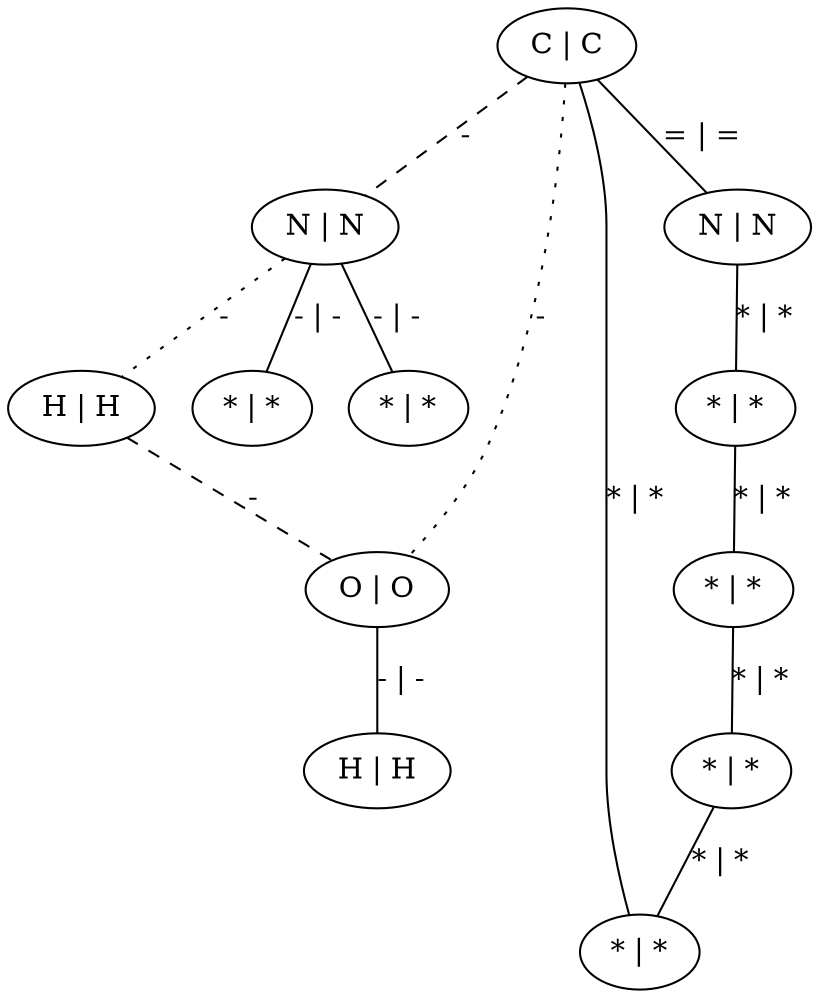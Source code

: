 graph G {
	0 [ label="C | C" ]
	1 [ label="N | N" ]
	2 [ label="* | *" ]
	3 [ label="* | *" ]
	4 [ label="N | N" ]
	5 [ label="* | *" ]
	6 [ label="* | *" ]
	7 [ label="* | *" ]
	8 [ label="* | *" ]
	9 [ label="H | H" ]
	10 [ label="O | O" ]
	11 [ label="H | H" ]
	0 -- 1 [ style=dashed label="-" ]
	0 -- 4 [ label="= | =" ]
	0 -- 8 [ label="* | *" ]
	0 -- 10 [ style=dotted label="-" ]
	1 -- 2 [ label="- | -" ]
	1 -- 3 [ label="- | -" ]
	1 -- 9 [ style=dotted label="-" ]
	4 -- 5 [ label="* | *" ]
	5 -- 6 [ label="* | *" ]
	6 -- 7 [ label="* | *" ]
	7 -- 8 [ label="* | *" ]
	9 -- 10 [ style=dashed label="-" ]
	10 -- 11 [ label="- | -" ]
}

